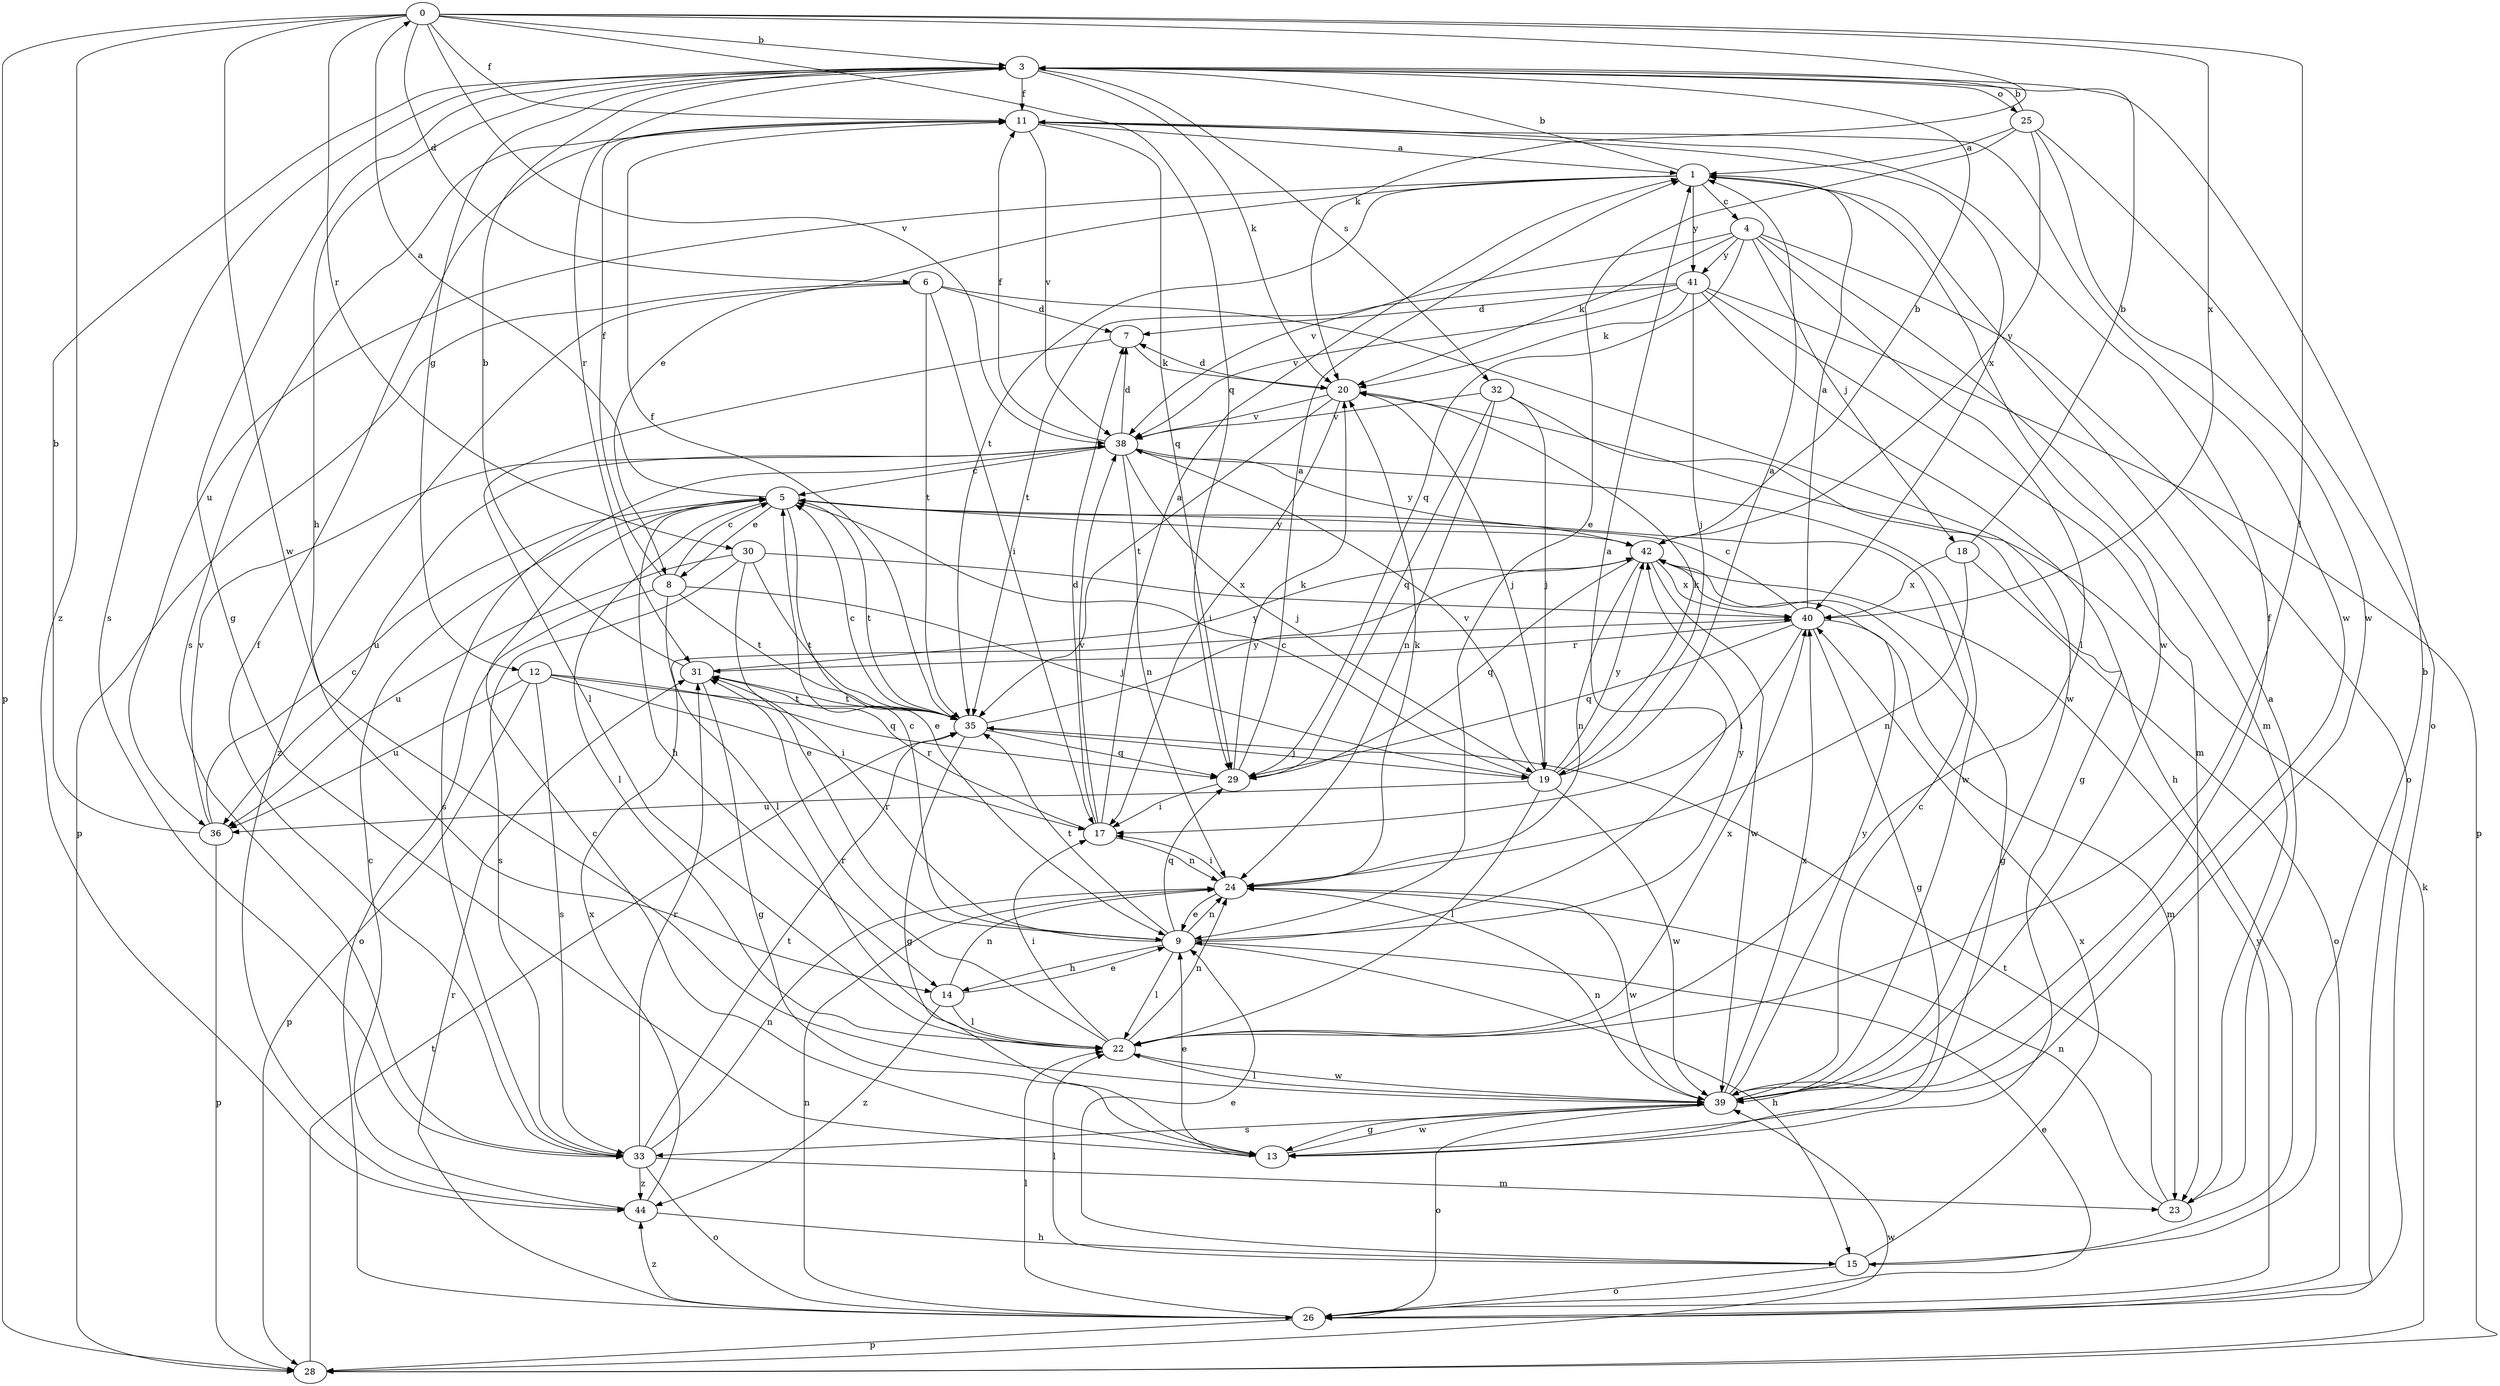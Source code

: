strict digraph  {
0;
1;
3;
4;
5;
6;
7;
8;
9;
11;
12;
13;
14;
15;
17;
18;
19;
20;
22;
23;
24;
25;
26;
28;
29;
30;
31;
32;
33;
35;
36;
38;
39;
40;
41;
42;
44;
0 -> 3  [label=b];
0 -> 6  [label=d];
0 -> 11  [label=f];
0 -> 20  [label=k];
0 -> 22  [label=l];
0 -> 28  [label=p];
0 -> 29  [label=q];
0 -> 30  [label=r];
0 -> 38  [label=v];
0 -> 39  [label=w];
0 -> 40  [label=x];
0 -> 44  [label=z];
1 -> 3  [label=b];
1 -> 4  [label=c];
1 -> 8  [label=e];
1 -> 35  [label=t];
1 -> 36  [label=u];
1 -> 39  [label=w];
1 -> 41  [label=y];
3 -> 11  [label=f];
3 -> 12  [label=g];
3 -> 13  [label=g];
3 -> 14  [label=h];
3 -> 20  [label=k];
3 -> 25  [label=o];
3 -> 31  [label=r];
3 -> 32  [label=s];
3 -> 33  [label=s];
4 -> 18  [label=j];
4 -> 20  [label=k];
4 -> 22  [label=l];
4 -> 23  [label=m];
4 -> 26  [label=o];
4 -> 29  [label=q];
4 -> 38  [label=v];
4 -> 41  [label=y];
5 -> 0  [label=a];
5 -> 8  [label=e];
5 -> 9  [label=e];
5 -> 14  [label=h];
5 -> 22  [label=l];
5 -> 35  [label=t];
5 -> 42  [label=y];
6 -> 7  [label=d];
6 -> 17  [label=i];
6 -> 28  [label=p];
6 -> 35  [label=t];
6 -> 39  [label=w];
6 -> 44  [label=z];
7 -> 20  [label=k];
7 -> 22  [label=l];
8 -> 5  [label=c];
8 -> 11  [label=f];
8 -> 19  [label=j];
8 -> 22  [label=l];
8 -> 26  [label=o];
8 -> 35  [label=t];
9 -> 1  [label=a];
9 -> 5  [label=c];
9 -> 14  [label=h];
9 -> 15  [label=h];
9 -> 22  [label=l];
9 -> 24  [label=n];
9 -> 29  [label=q];
9 -> 31  [label=r];
9 -> 35  [label=t];
9 -> 42  [label=y];
11 -> 1  [label=a];
11 -> 29  [label=q];
11 -> 33  [label=s];
11 -> 38  [label=v];
11 -> 39  [label=w];
11 -> 40  [label=x];
12 -> 17  [label=i];
12 -> 28  [label=p];
12 -> 29  [label=q];
12 -> 33  [label=s];
12 -> 35  [label=t];
12 -> 36  [label=u];
13 -> 5  [label=c];
13 -> 9  [label=e];
13 -> 39  [label=w];
14 -> 9  [label=e];
14 -> 22  [label=l];
14 -> 24  [label=n];
14 -> 44  [label=z];
15 -> 3  [label=b];
15 -> 9  [label=e];
15 -> 22  [label=l];
15 -> 26  [label=o];
15 -> 40  [label=x];
17 -> 1  [label=a];
17 -> 7  [label=d];
17 -> 24  [label=n];
17 -> 31  [label=r];
17 -> 38  [label=v];
18 -> 3  [label=b];
18 -> 24  [label=n];
18 -> 26  [label=o];
18 -> 40  [label=x];
19 -> 1  [label=a];
19 -> 5  [label=c];
19 -> 20  [label=k];
19 -> 22  [label=l];
19 -> 36  [label=u];
19 -> 38  [label=v];
19 -> 39  [label=w];
19 -> 42  [label=y];
20 -> 7  [label=d];
20 -> 17  [label=i];
20 -> 19  [label=j];
20 -> 35  [label=t];
20 -> 38  [label=v];
22 -> 17  [label=i];
22 -> 24  [label=n];
22 -> 31  [label=r];
22 -> 39  [label=w];
22 -> 40  [label=x];
23 -> 1  [label=a];
23 -> 24  [label=n];
23 -> 35  [label=t];
24 -> 9  [label=e];
24 -> 17  [label=i];
24 -> 20  [label=k];
24 -> 39  [label=w];
25 -> 1  [label=a];
25 -> 3  [label=b];
25 -> 9  [label=e];
25 -> 26  [label=o];
25 -> 39  [label=w];
25 -> 42  [label=y];
26 -> 9  [label=e];
26 -> 22  [label=l];
26 -> 24  [label=n];
26 -> 28  [label=p];
26 -> 31  [label=r];
26 -> 42  [label=y];
26 -> 44  [label=z];
28 -> 20  [label=k];
28 -> 35  [label=t];
28 -> 39  [label=w];
29 -> 1  [label=a];
29 -> 17  [label=i];
29 -> 20  [label=k];
30 -> 9  [label=e];
30 -> 33  [label=s];
30 -> 35  [label=t];
30 -> 36  [label=u];
30 -> 40  [label=x];
31 -> 3  [label=b];
31 -> 13  [label=g];
31 -> 35  [label=t];
31 -> 42  [label=y];
32 -> 13  [label=g];
32 -> 19  [label=j];
32 -> 24  [label=n];
32 -> 29  [label=q];
32 -> 38  [label=v];
33 -> 11  [label=f];
33 -> 23  [label=m];
33 -> 24  [label=n];
33 -> 26  [label=o];
33 -> 31  [label=r];
33 -> 35  [label=t];
33 -> 44  [label=z];
35 -> 5  [label=c];
35 -> 11  [label=f];
35 -> 13  [label=g];
35 -> 19  [label=j];
35 -> 29  [label=q];
35 -> 42  [label=y];
36 -> 3  [label=b];
36 -> 5  [label=c];
36 -> 28  [label=p];
36 -> 38  [label=v];
38 -> 5  [label=c];
38 -> 7  [label=d];
38 -> 11  [label=f];
38 -> 19  [label=j];
38 -> 24  [label=n];
38 -> 33  [label=s];
38 -> 36  [label=u];
38 -> 39  [label=w];
38 -> 42  [label=y];
39 -> 5  [label=c];
39 -> 11  [label=f];
39 -> 13  [label=g];
39 -> 22  [label=l];
39 -> 24  [label=n];
39 -> 26  [label=o];
39 -> 33  [label=s];
39 -> 40  [label=x];
39 -> 42  [label=y];
40 -> 1  [label=a];
40 -> 5  [label=c];
40 -> 13  [label=g];
40 -> 17  [label=i];
40 -> 23  [label=m];
40 -> 29  [label=q];
40 -> 31  [label=r];
41 -> 7  [label=d];
41 -> 15  [label=h];
41 -> 19  [label=j];
41 -> 20  [label=k];
41 -> 23  [label=m];
41 -> 28  [label=p];
41 -> 35  [label=t];
41 -> 38  [label=v];
42 -> 3  [label=b];
42 -> 13  [label=g];
42 -> 24  [label=n];
42 -> 29  [label=q];
42 -> 39  [label=w];
42 -> 40  [label=x];
44 -> 5  [label=c];
44 -> 15  [label=h];
44 -> 40  [label=x];
}
